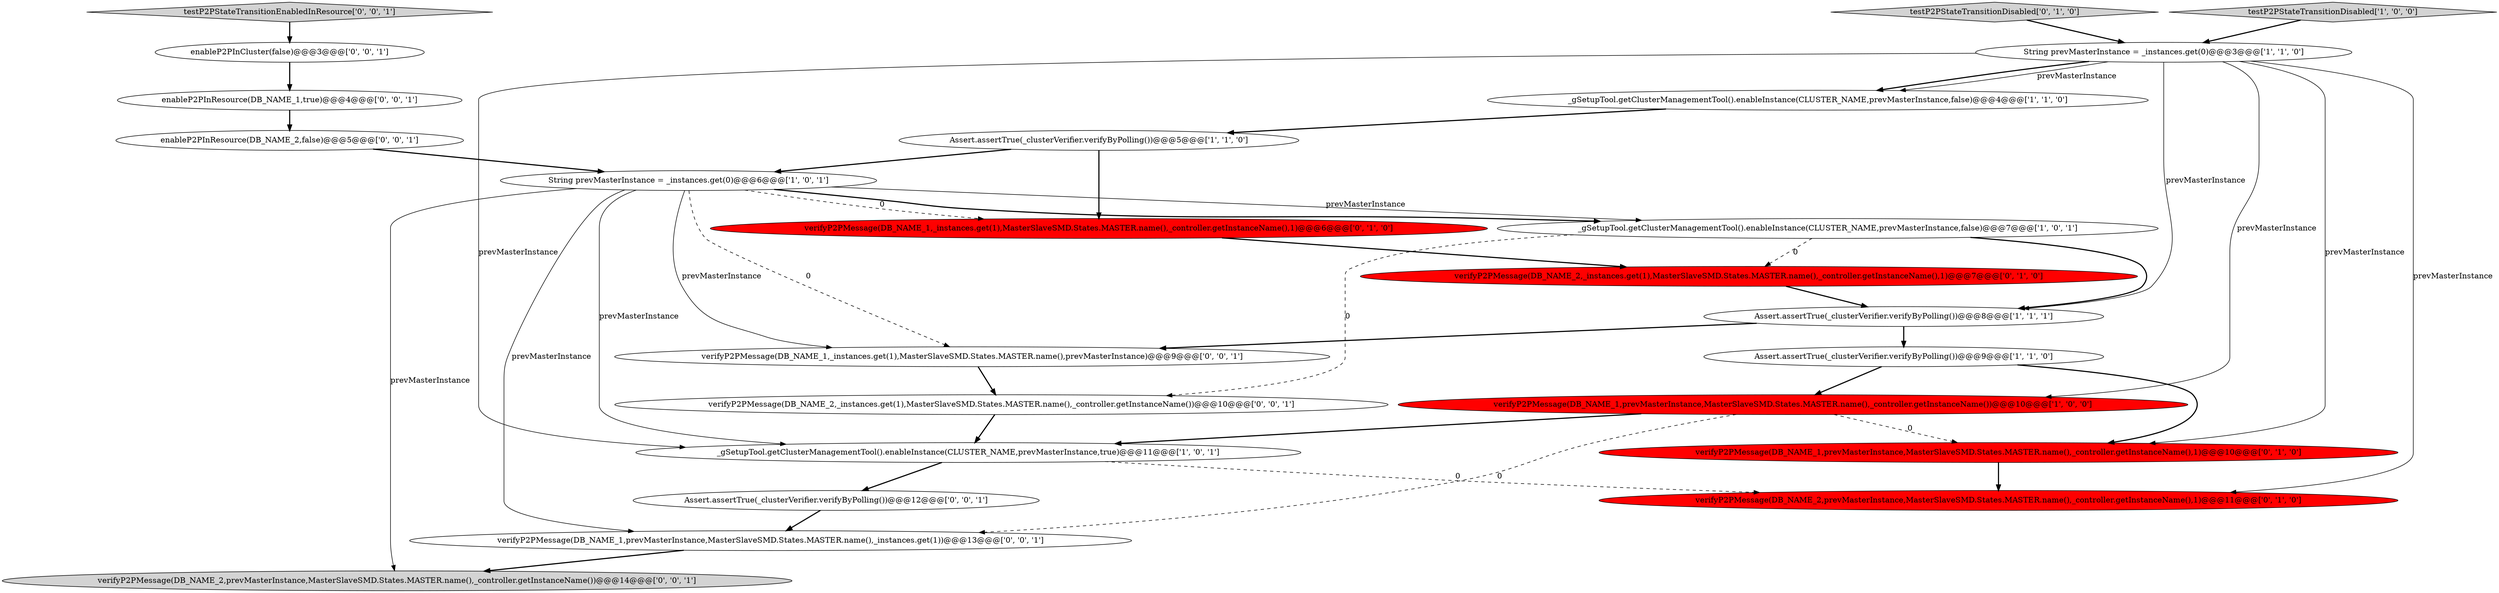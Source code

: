 digraph {
9 [style = filled, label = "String prevMasterInstance = _instances.get(0)@@@6@@@['1', '0', '1']", fillcolor = white, shape = ellipse image = "AAA0AAABBB1BBB"];
17 [style = filled, label = "enableP2PInCluster(false)@@@3@@@['0', '0', '1']", fillcolor = white, shape = ellipse image = "AAA0AAABBB3BBB"];
8 [style = filled, label = "Assert.assertTrue(_clusterVerifier.verifyByPolling())@@@8@@@['1', '1', '1']", fillcolor = white, shape = ellipse image = "AAA0AAABBB1BBB"];
14 [style = filled, label = "verifyP2PMessage(DB_NAME_1,_instances.get(1),MasterSlaveSMD.States.MASTER.name(),_controller.getInstanceName(),1)@@@6@@@['0', '1', '0']", fillcolor = red, shape = ellipse image = "AAA1AAABBB2BBB"];
19 [style = filled, label = "verifyP2PMessage(DB_NAME_1,prevMasterInstance,MasterSlaveSMD.States.MASTER.name(),_instances.get(1))@@@13@@@['0', '0', '1']", fillcolor = white, shape = ellipse image = "AAA0AAABBB3BBB"];
15 [style = filled, label = "testP2PStateTransitionEnabledInResource['0', '0', '1']", fillcolor = lightgray, shape = diamond image = "AAA0AAABBB3BBB"];
16 [style = filled, label = "verifyP2PMessage(DB_NAME_2,_instances.get(1),MasterSlaveSMD.States.MASTER.name(),_controller.getInstanceName())@@@10@@@['0', '0', '1']", fillcolor = white, shape = ellipse image = "AAA0AAABBB3BBB"];
3 [style = filled, label = "String prevMasterInstance = _instances.get(0)@@@3@@@['1', '1', '0']", fillcolor = white, shape = ellipse image = "AAA0AAABBB1BBB"];
2 [style = filled, label = "verifyP2PMessage(DB_NAME_1,prevMasterInstance,MasterSlaveSMD.States.MASTER.name(),_controller.getInstanceName())@@@10@@@['1', '0', '0']", fillcolor = red, shape = ellipse image = "AAA1AAABBB1BBB"];
20 [style = filled, label = "enableP2PInResource(DB_NAME_1,true)@@@4@@@['0', '0', '1']", fillcolor = white, shape = ellipse image = "AAA0AAABBB3BBB"];
18 [style = filled, label = "Assert.assertTrue(_clusterVerifier.verifyByPolling())@@@12@@@['0', '0', '1']", fillcolor = white, shape = ellipse image = "AAA0AAABBB3BBB"];
7 [style = filled, label = "_gSetupTool.getClusterManagementTool().enableInstance(CLUSTER_NAME,prevMasterInstance,false)@@@7@@@['1', '0', '1']", fillcolor = white, shape = ellipse image = "AAA0AAABBB1BBB"];
21 [style = filled, label = "enableP2PInResource(DB_NAME_2,false)@@@5@@@['0', '0', '1']", fillcolor = white, shape = ellipse image = "AAA0AAABBB3BBB"];
13 [style = filled, label = "testP2PStateTransitionDisabled['0', '1', '0']", fillcolor = lightgray, shape = diamond image = "AAA0AAABBB2BBB"];
12 [style = filled, label = "verifyP2PMessage(DB_NAME_2,prevMasterInstance,MasterSlaveSMD.States.MASTER.name(),_controller.getInstanceName(),1)@@@11@@@['0', '1', '0']", fillcolor = red, shape = ellipse image = "AAA1AAABBB2BBB"];
1 [style = filled, label = "testP2PStateTransitionDisabled['1', '0', '0']", fillcolor = lightgray, shape = diamond image = "AAA0AAABBB1BBB"];
6 [style = filled, label = "Assert.assertTrue(_clusterVerifier.verifyByPolling())@@@5@@@['1', '1', '0']", fillcolor = white, shape = ellipse image = "AAA0AAABBB1BBB"];
22 [style = filled, label = "verifyP2PMessage(DB_NAME_1,_instances.get(1),MasterSlaveSMD.States.MASTER.name(),prevMasterInstance)@@@9@@@['0', '0', '1']", fillcolor = white, shape = ellipse image = "AAA0AAABBB3BBB"];
5 [style = filled, label = "_gSetupTool.getClusterManagementTool().enableInstance(CLUSTER_NAME,prevMasterInstance,true)@@@11@@@['1', '0', '1']", fillcolor = white, shape = ellipse image = "AAA0AAABBB1BBB"];
23 [style = filled, label = "verifyP2PMessage(DB_NAME_2,prevMasterInstance,MasterSlaveSMD.States.MASTER.name(),_controller.getInstanceName())@@@14@@@['0', '0', '1']", fillcolor = lightgray, shape = ellipse image = "AAA0AAABBB3BBB"];
0 [style = filled, label = "_gSetupTool.getClusterManagementTool().enableInstance(CLUSTER_NAME,prevMasterInstance,false)@@@4@@@['1', '1', '0']", fillcolor = white, shape = ellipse image = "AAA0AAABBB1BBB"];
11 [style = filled, label = "verifyP2PMessage(DB_NAME_1,prevMasterInstance,MasterSlaveSMD.States.MASTER.name(),_controller.getInstanceName(),1)@@@10@@@['0', '1', '0']", fillcolor = red, shape = ellipse image = "AAA1AAABBB2BBB"];
4 [style = filled, label = "Assert.assertTrue(_clusterVerifier.verifyByPolling())@@@9@@@['1', '1', '0']", fillcolor = white, shape = ellipse image = "AAA0AAABBB1BBB"];
10 [style = filled, label = "verifyP2PMessage(DB_NAME_2,_instances.get(1),MasterSlaveSMD.States.MASTER.name(),_controller.getInstanceName(),1)@@@7@@@['0', '1', '0']", fillcolor = red, shape = ellipse image = "AAA1AAABBB2BBB"];
5->12 [style = dashed, label="0"];
2->19 [style = dashed, label="0"];
0->6 [style = bold, label=""];
9->19 [style = solid, label="prevMasterInstance"];
9->22 [style = solid, label="prevMasterInstance"];
22->16 [style = bold, label=""];
7->16 [style = dashed, label="0"];
3->11 [style = solid, label="prevMasterInstance"];
9->5 [style = solid, label="prevMasterInstance"];
3->8 [style = solid, label="prevMasterInstance"];
1->3 [style = bold, label=""];
18->19 [style = bold, label=""];
14->10 [style = bold, label=""];
9->22 [style = dashed, label="0"];
11->12 [style = bold, label=""];
5->18 [style = bold, label=""];
9->23 [style = solid, label="prevMasterInstance"];
4->2 [style = bold, label=""];
9->7 [style = bold, label=""];
7->8 [style = bold, label=""];
3->0 [style = bold, label=""];
3->0 [style = solid, label="prevMasterInstance"];
8->22 [style = bold, label=""];
20->21 [style = bold, label=""];
6->14 [style = bold, label=""];
3->12 [style = solid, label="prevMasterInstance"];
15->17 [style = bold, label=""];
21->9 [style = bold, label=""];
9->14 [style = dashed, label="0"];
9->7 [style = solid, label="prevMasterInstance"];
10->8 [style = bold, label=""];
13->3 [style = bold, label=""];
19->23 [style = bold, label=""];
16->5 [style = bold, label=""];
3->2 [style = solid, label="prevMasterInstance"];
7->10 [style = dashed, label="0"];
2->11 [style = dashed, label="0"];
8->4 [style = bold, label=""];
6->9 [style = bold, label=""];
3->5 [style = solid, label="prevMasterInstance"];
4->11 [style = bold, label=""];
2->5 [style = bold, label=""];
17->20 [style = bold, label=""];
}
